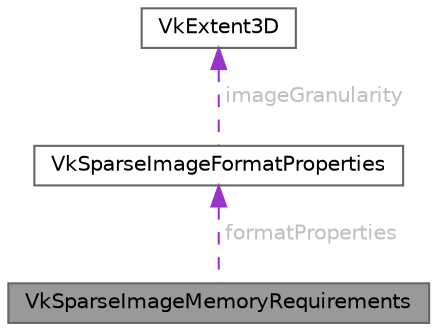 digraph "VkSparseImageMemoryRequirements"
{
 // LATEX_PDF_SIZE
  bgcolor="transparent";
  edge [fontname=Helvetica,fontsize=10,labelfontname=Helvetica,labelfontsize=10];
  node [fontname=Helvetica,fontsize=10,shape=box,height=0.2,width=0.4];
  Node1 [id="Node000001",label="VkSparseImageMemoryRequirements",height=0.2,width=0.4,color="gray40", fillcolor="grey60", style="filled", fontcolor="black",tooltip=" "];
  Node2 -> Node1 [id="edge5_Node000001_Node000002",dir="back",color="darkorchid3",style="dashed",tooltip=" ",label=" formatProperties",fontcolor="grey" ];
  Node2 [id="Node000002",label="VkSparseImageFormatProperties",height=0.2,width=0.4,color="gray40", fillcolor="white", style="filled",URL="$struct_vk_sparse_image_format_properties.html",tooltip=" "];
  Node3 -> Node2 [id="edge6_Node000002_Node000003",dir="back",color="darkorchid3",style="dashed",tooltip=" ",label=" imageGranularity",fontcolor="grey" ];
  Node3 [id="Node000003",label="VkExtent3D",height=0.2,width=0.4,color="gray40", fillcolor="white", style="filled",URL="$struct_vk_extent3_d.html",tooltip=" "];
}

